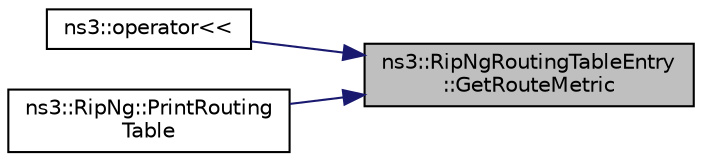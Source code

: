 digraph "ns3::RipNgRoutingTableEntry::GetRouteMetric"
{
 // LATEX_PDF_SIZE
  edge [fontname="Helvetica",fontsize="10",labelfontname="Helvetica",labelfontsize="10"];
  node [fontname="Helvetica",fontsize="10",shape=record];
  rankdir="RL";
  Node1 [label="ns3::RipNgRoutingTableEntry\l::GetRouteMetric",height=0.2,width=0.4,color="black", fillcolor="grey75", style="filled", fontcolor="black",tooltip="Get the route metric."];
  Node1 -> Node2 [dir="back",color="midnightblue",fontsize="10",style="solid",fontname="Helvetica"];
  Node2 [label="ns3::operator\<\<",height=0.2,width=0.4,color="black", fillcolor="white", style="filled",URL="$namespacens3.html#a0bfd6e357a240c2f32eb12553ef79dee",tooltip="Stream insertion operator."];
  Node1 -> Node3 [dir="back",color="midnightblue",fontsize="10",style="solid",fontname="Helvetica"];
  Node3 [label="ns3::RipNg::PrintRouting\lTable",height=0.2,width=0.4,color="black", fillcolor="white", style="filled",URL="$classns3_1_1_rip_ng.html#a8f0f68b25eb3f95485d24409569b4504",tooltip="Print the Routing Table entries."];
}
